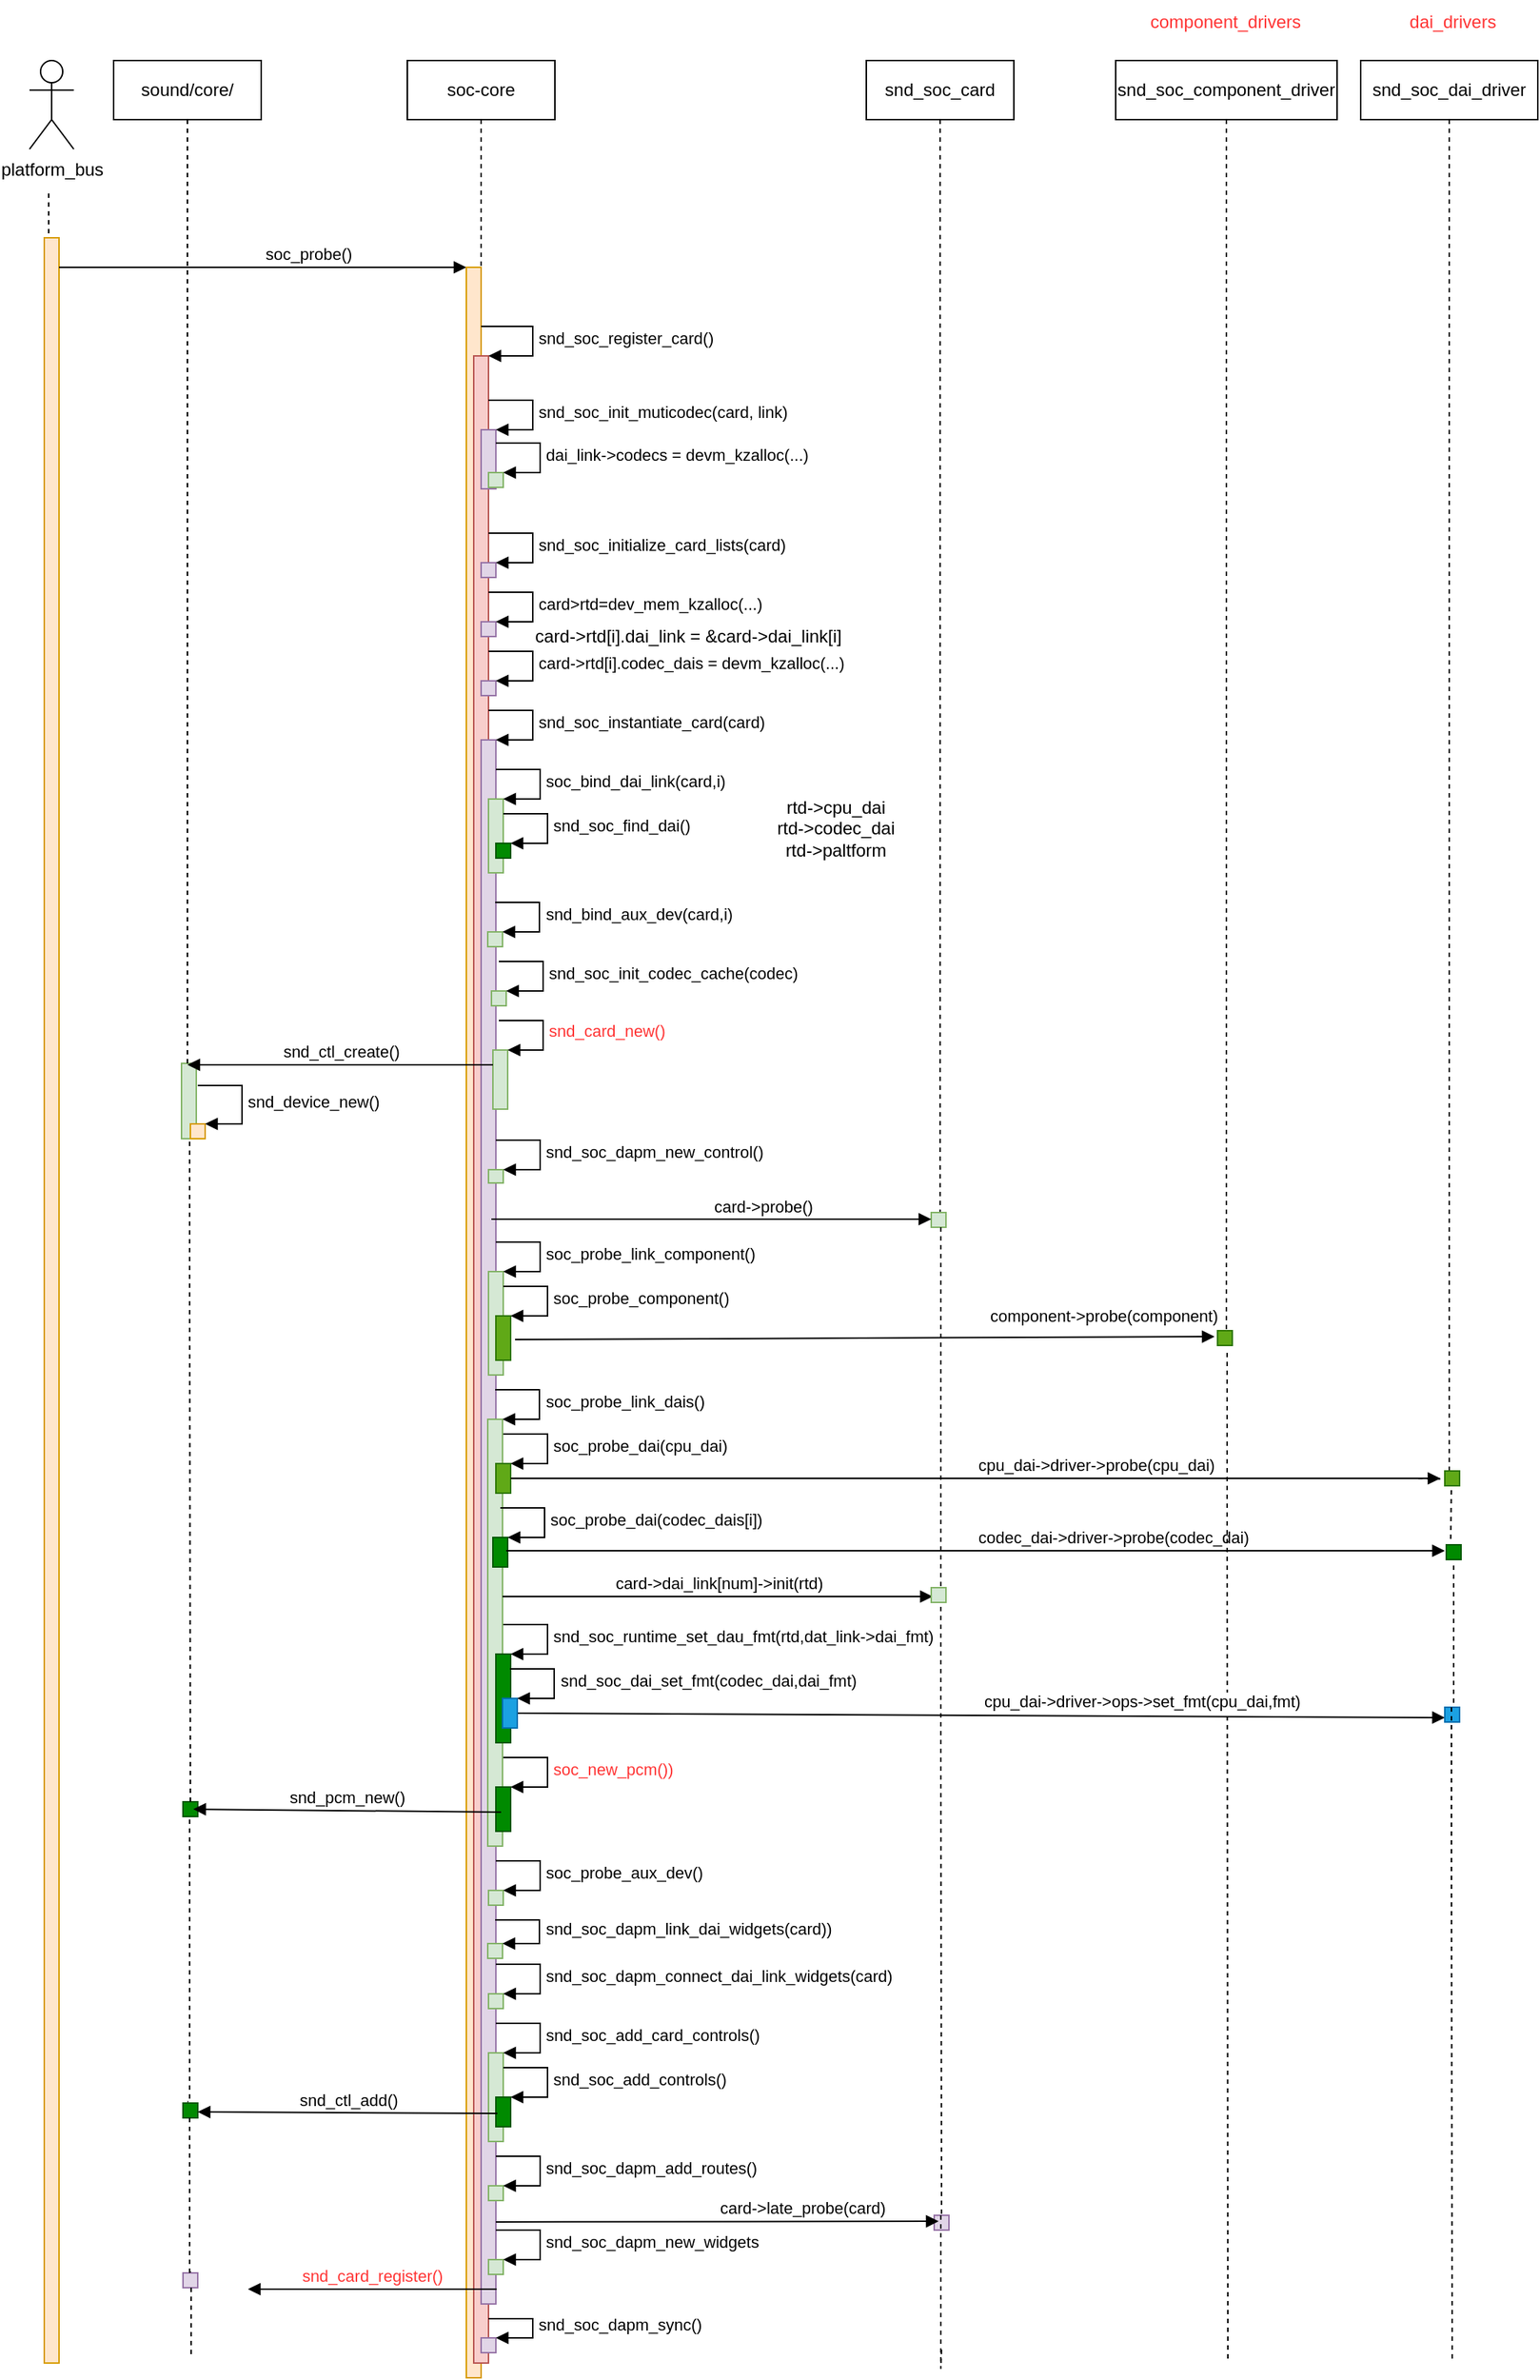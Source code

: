 <mxfile version="20.5.1" type="github">
  <diagram id="NXhFafC3pkW00RlGWNQT" name="第 1 页">
    <mxGraphModel dx="1422" dy="800" grid="1" gridSize="10" guides="1" tooltips="1" connect="1" arrows="1" fold="1" page="1" pageScale="1" pageWidth="1169" pageHeight="827" math="0" shadow="0">
      <root>
        <mxCell id="0" />
        <mxCell id="1" parent="0" />
        <mxCell id="oarNNeKdy15qIypyYPPy-64" value="" style="html=1;points=[];perimeter=orthogonalPerimeter;fillColor=#d5e8d4;strokeColor=#82b366;" parent="1" vertex="1">
          <mxGeometry x="247" y="760" width="10" height="51" as="geometry" />
        </mxCell>
        <mxCell id="oarNNeKdy15qIypyYPPy-2" value="" style="html=1;points=[];perimeter=orthogonalPerimeter;fillColor=#ffe6cc;strokeColor=#d79b00;" parent="1" vertex="1">
          <mxGeometry x="154" y="201" width="10" height="1439" as="geometry" />
        </mxCell>
        <mxCell id="oarNNeKdy15qIypyYPPy-18" value="sound/core/" style="shape=umlLifeline;perimeter=lifelinePerimeter;whiteSpace=wrap;html=1;container=1;collapsible=0;recursiveResize=0;outlineConnect=0;" parent="1" vertex="1">
          <mxGeometry x="201" y="81" width="100" height="680" as="geometry" />
        </mxCell>
        <mxCell id="oarNNeKdy15qIypyYPPy-23" value="platform_bus" style="shape=umlActor;verticalLabelPosition=bottom;verticalAlign=top;html=1;" parent="1" vertex="1">
          <mxGeometry x="144" y="81" width="30" height="60" as="geometry" />
        </mxCell>
        <mxCell id="oarNNeKdy15qIypyYPPy-24" value="" style="line;strokeWidth=1;fillColor=none;align=left;verticalAlign=middle;spacingTop=-1;spacingLeft=3;spacingRight=3;rotatable=0;labelPosition=right;points=[];portConstraint=eastwest;strokeColor=inherit;dashed=1;direction=south;" parent="1" vertex="1">
          <mxGeometry x="153" y="171" width="8" height="30" as="geometry" />
        </mxCell>
        <mxCell id="oarNNeKdy15qIypyYPPy-26" value="soc_probe()" style="html=1;verticalAlign=bottom;endArrow=block;rounded=0;align=left;" parent="1" edge="1">
          <mxGeometry width="80" relative="1" as="geometry">
            <mxPoint x="164" y="221" as="sourcePoint" />
            <mxPoint x="440" y="221" as="targetPoint" />
          </mxGeometry>
        </mxCell>
        <mxCell id="oarNNeKdy15qIypyYPPy-27" value="" style="html=1;points=[];perimeter=orthogonalPerimeter;fillColor=#ffe6cc;strokeColor=#d79b00;" parent="1" vertex="1">
          <mxGeometry x="440" y="221" width="10" height="1429" as="geometry" />
        </mxCell>
        <mxCell id="oarNNeKdy15qIypyYPPy-28" value="soc-core" style="shape=umlLifeline;perimeter=lifelinePerimeter;whiteSpace=wrap;html=1;container=1;collapsible=0;recursiveResize=0;outlineConnect=0;" parent="1" vertex="1">
          <mxGeometry x="400" y="81" width="100" height="140" as="geometry" />
        </mxCell>
        <mxCell id="oarNNeKdy15qIypyYPPy-29" value="" style="html=1;points=[];perimeter=orthogonalPerimeter;fillColor=#f8cecc;strokeColor=#b85450;" parent="1" vertex="1">
          <mxGeometry x="445" y="281" width="10" height="1359" as="geometry" />
        </mxCell>
        <mxCell id="oarNNeKdy15qIypyYPPy-30" value="snd_soc_register_card()" style="edgeStyle=orthogonalEdgeStyle;html=1;align=left;spacingLeft=2;endArrow=block;rounded=0;entryX=1;entryY=0;" parent="1" target="oarNNeKdy15qIypyYPPy-29" edge="1">
          <mxGeometry relative="1" as="geometry">
            <mxPoint x="450" y="261" as="sourcePoint" />
            <Array as="points">
              <mxPoint x="485" y="261" />
              <mxPoint x="485" y="281" />
            </Array>
          </mxGeometry>
        </mxCell>
        <mxCell id="oarNNeKdy15qIypyYPPy-31" value="" style="html=1;points=[];perimeter=orthogonalPerimeter;fillColor=#e1d5e7;strokeColor=#9673a6;" parent="1" vertex="1">
          <mxGeometry x="450" y="331" width="10" height="40" as="geometry" />
        </mxCell>
        <mxCell id="oarNNeKdy15qIypyYPPy-32" value="snd_soc_init_muticodec(card, link)" style="edgeStyle=orthogonalEdgeStyle;html=1;align=left;spacingLeft=2;endArrow=block;rounded=0;entryX=1;entryY=0;" parent="1" target="oarNNeKdy15qIypyYPPy-31" edge="1">
          <mxGeometry relative="1" as="geometry">
            <mxPoint x="455" y="311" as="sourcePoint" />
            <Array as="points">
              <mxPoint x="485" y="311" />
            </Array>
          </mxGeometry>
        </mxCell>
        <mxCell id="oarNNeKdy15qIypyYPPy-34" value="" style="html=1;points=[];perimeter=orthogonalPerimeter;fillColor=#d5e8d4;strokeColor=#82b366;" parent="1" vertex="1">
          <mxGeometry x="455" y="360" width="10" height="10" as="geometry" />
        </mxCell>
        <mxCell id="oarNNeKdy15qIypyYPPy-35" value="dai_link-&amp;gt;codecs = devm_kzalloc(...)" style="edgeStyle=orthogonalEdgeStyle;html=1;align=left;spacingLeft=2;endArrow=block;rounded=0;entryX=1;entryY=0;" parent="1" target="oarNNeKdy15qIypyYPPy-34" edge="1">
          <mxGeometry relative="1" as="geometry">
            <mxPoint x="460" y="340" as="sourcePoint" />
            <Array as="points">
              <mxPoint x="490" y="340" />
            </Array>
          </mxGeometry>
        </mxCell>
        <mxCell id="oarNNeKdy15qIypyYPPy-40" value="" style="html=1;points=[];perimeter=orthogonalPerimeter;fillColor=#e1d5e7;strokeColor=#9673a6;" parent="1" vertex="1">
          <mxGeometry x="450" y="421" width="10" height="10" as="geometry" />
        </mxCell>
        <mxCell id="oarNNeKdy15qIypyYPPy-41" value="snd_soc_initialize_card_lists(card)" style="edgeStyle=orthogonalEdgeStyle;html=1;align=left;spacingLeft=2;endArrow=block;rounded=0;entryX=1;entryY=0;" parent="1" target="oarNNeKdy15qIypyYPPy-40" edge="1">
          <mxGeometry relative="1" as="geometry">
            <mxPoint x="455" y="401" as="sourcePoint" />
            <Array as="points">
              <mxPoint x="485" y="401" />
            </Array>
          </mxGeometry>
        </mxCell>
        <mxCell id="oarNNeKdy15qIypyYPPy-42" value="" style="html=1;points=[];perimeter=orthogonalPerimeter;fillColor=#e1d5e7;strokeColor=#9673a6;" parent="1" vertex="1">
          <mxGeometry x="450" y="461" width="10" height="10" as="geometry" />
        </mxCell>
        <mxCell id="oarNNeKdy15qIypyYPPy-43" value="card&amp;gt;rtd=dev_mem_kzalloc(...)" style="edgeStyle=orthogonalEdgeStyle;html=1;align=left;spacingLeft=2;endArrow=block;rounded=0;entryX=1;entryY=0;" parent="1" target="oarNNeKdy15qIypyYPPy-42" edge="1">
          <mxGeometry relative="1" as="geometry">
            <mxPoint x="455" y="441" as="sourcePoint" />
            <Array as="points">
              <mxPoint x="485" y="441" />
            </Array>
          </mxGeometry>
        </mxCell>
        <mxCell id="oarNNeKdy15qIypyYPPy-44" value="" style="html=1;points=[];perimeter=orthogonalPerimeter;fillColor=#e1d5e7;strokeColor=#9673a6;" parent="1" vertex="1">
          <mxGeometry x="450" y="501" width="10" height="10" as="geometry" />
        </mxCell>
        <mxCell id="oarNNeKdy15qIypyYPPy-45" value="card-&amp;gt;rtd[i].codec_dais = devm_kzalloc(...)" style="edgeStyle=orthogonalEdgeStyle;html=1;align=left;spacingLeft=2;endArrow=block;rounded=0;entryX=1;entryY=0;" parent="1" target="oarNNeKdy15qIypyYPPy-44" edge="1">
          <mxGeometry relative="1" as="geometry">
            <mxPoint x="455" y="481" as="sourcePoint" />
            <Array as="points">
              <mxPoint x="485" y="481" />
            </Array>
          </mxGeometry>
        </mxCell>
        <mxCell id="oarNNeKdy15qIypyYPPy-46" value="" style="html=1;points=[];perimeter=orthogonalPerimeter;fillColor=#e1d5e7;strokeColor=#9673a6;" parent="1" vertex="1">
          <mxGeometry x="450" y="541" width="10" height="1059" as="geometry" />
        </mxCell>
        <mxCell id="oarNNeKdy15qIypyYPPy-47" value="snd_soc_instantiate_card(card)" style="edgeStyle=orthogonalEdgeStyle;html=1;align=left;spacingLeft=2;endArrow=block;rounded=0;entryX=1;entryY=0;" parent="1" target="oarNNeKdy15qIypyYPPy-46" edge="1">
          <mxGeometry relative="1" as="geometry">
            <mxPoint x="455" y="521" as="sourcePoint" />
            <Array as="points">
              <mxPoint x="485" y="521" />
            </Array>
          </mxGeometry>
        </mxCell>
        <mxCell id="oarNNeKdy15qIypyYPPy-48" value="" style="html=1;points=[];perimeter=orthogonalPerimeter;fillColor=#d5e8d4;strokeColor=#82b366;" parent="1" vertex="1">
          <mxGeometry x="455" y="581" width="10" height="50" as="geometry" />
        </mxCell>
        <mxCell id="oarNNeKdy15qIypyYPPy-49" value="soc_bind_dai_link(card,i)" style="edgeStyle=orthogonalEdgeStyle;html=1;align=left;spacingLeft=2;endArrow=block;rounded=0;entryX=1;entryY=0;" parent="1" target="oarNNeKdy15qIypyYPPy-48" edge="1">
          <mxGeometry relative="1" as="geometry">
            <mxPoint x="460" y="561" as="sourcePoint" />
            <Array as="points">
              <mxPoint x="490" y="561" />
            </Array>
          </mxGeometry>
        </mxCell>
        <mxCell id="oarNNeKdy15qIypyYPPy-50" value="" style="html=1;points=[];perimeter=orthogonalPerimeter;fillColor=#008a00;strokeColor=#005700;fontColor=#ffffff;" parent="1" vertex="1">
          <mxGeometry x="460" y="611" width="10" height="10" as="geometry" />
        </mxCell>
        <mxCell id="oarNNeKdy15qIypyYPPy-51" value="snd_soc_find_dai()" style="edgeStyle=orthogonalEdgeStyle;html=1;align=left;spacingLeft=2;endArrow=block;rounded=0;entryX=1;entryY=0;" parent="1" target="oarNNeKdy15qIypyYPPy-50" edge="1">
          <mxGeometry relative="1" as="geometry">
            <mxPoint x="465" y="591" as="sourcePoint" />
            <Array as="points">
              <mxPoint x="495" y="591" />
            </Array>
          </mxGeometry>
        </mxCell>
        <mxCell id="oarNNeKdy15qIypyYPPy-56" value="" style="html=1;points=[];perimeter=orthogonalPerimeter;fillColor=#d5e8d4;strokeColor=#82b366;" parent="1" vertex="1">
          <mxGeometry x="454.5" y="671" width="10" height="10" as="geometry" />
        </mxCell>
        <mxCell id="oarNNeKdy15qIypyYPPy-57" value="snd_bind_aux_dev(card,i)" style="edgeStyle=orthogonalEdgeStyle;html=1;align=left;spacingLeft=2;endArrow=block;rounded=0;entryX=1;entryY=0;" parent="1" target="oarNNeKdy15qIypyYPPy-56" edge="1">
          <mxGeometry relative="1" as="geometry">
            <mxPoint x="459.5" y="651" as="sourcePoint" />
            <Array as="points">
              <mxPoint x="489.5" y="651" />
            </Array>
          </mxGeometry>
        </mxCell>
        <mxCell id="oarNNeKdy15qIypyYPPy-58" value="" style="html=1;points=[];perimeter=orthogonalPerimeter;fillColor=#d5e8d4;strokeColor=#82b366;" parent="1" vertex="1">
          <mxGeometry x="457" y="711" width="10" height="10" as="geometry" />
        </mxCell>
        <mxCell id="oarNNeKdy15qIypyYPPy-59" value="snd_soc_init_codec_cache(codec)" style="edgeStyle=orthogonalEdgeStyle;html=1;align=left;spacingLeft=2;endArrow=block;rounded=0;entryX=1;entryY=0;" parent="1" target="oarNNeKdy15qIypyYPPy-58" edge="1">
          <mxGeometry relative="1" as="geometry">
            <mxPoint x="462" y="691" as="sourcePoint" />
            <Array as="points">
              <mxPoint x="492" y="691" />
            </Array>
          </mxGeometry>
        </mxCell>
        <mxCell id="oarNNeKdy15qIypyYPPy-60" value="" style="html=1;points=[];perimeter=orthogonalPerimeter;fillColor=#d5e8d4;strokeColor=#82b366;" parent="1" vertex="1">
          <mxGeometry x="458" y="751" width="10" height="40" as="geometry" />
        </mxCell>
        <mxCell id="oarNNeKdy15qIypyYPPy-61" value="&lt;font color=&quot;#ff3333&quot;&gt;snd_card_new()&lt;/font&gt;" style="edgeStyle=orthogonalEdgeStyle;html=1;align=left;spacingLeft=2;endArrow=block;rounded=0;entryX=1;entryY=0;" parent="1" target="oarNNeKdy15qIypyYPPy-60" edge="1">
          <mxGeometry relative="1" as="geometry">
            <mxPoint x="462" y="731" as="sourcePoint" />
            <Array as="points">
              <mxPoint x="492" y="731" />
            </Array>
          </mxGeometry>
        </mxCell>
        <mxCell id="oarNNeKdy15qIypyYPPy-72" value="" style="html=1;points=[];perimeter=orthogonalPerimeter;fillColor=#ffe6cc;strokeColor=#d79b00;" parent="1" vertex="1">
          <mxGeometry x="253" y="801" width="10" height="10" as="geometry" />
        </mxCell>
        <mxCell id="oarNNeKdy15qIypyYPPy-73" value="snd_device_new()" style="edgeStyle=orthogonalEdgeStyle;html=1;align=left;spacingLeft=2;endArrow=block;rounded=0;entryX=1;entryY=0;" parent="1" target="oarNNeKdy15qIypyYPPy-72" edge="1">
          <mxGeometry relative="1" as="geometry">
            <mxPoint x="258" y="775" as="sourcePoint" />
            <Array as="points">
              <mxPoint x="288" y="775" />
            </Array>
          </mxGeometry>
        </mxCell>
        <mxCell id="oarNNeKdy15qIypyYPPy-74" value="snd_ctl_create()" style="html=1;verticalAlign=bottom;endArrow=block;rounded=0;" parent="1" source="oarNNeKdy15qIypyYPPy-60" target="oarNNeKdy15qIypyYPPy-18" edge="1">
          <mxGeometry width="80" relative="1" as="geometry">
            <mxPoint x="410" y="761" as="sourcePoint" />
            <mxPoint x="330" y="761" as="targetPoint" />
          </mxGeometry>
        </mxCell>
        <mxCell id="oarNNeKdy15qIypyYPPy-75" value="snd_soc_card" style="shape=umlLifeline;perimeter=lifelinePerimeter;whiteSpace=wrap;html=1;container=1;collapsible=0;recursiveResize=0;outlineConnect=0;" parent="1" vertex="1">
          <mxGeometry x="711" y="81" width="100" height="780" as="geometry" />
        </mxCell>
        <mxCell id="oarNNeKdy15qIypyYPPy-76" value="" style="html=1;points=[];perimeter=orthogonalPerimeter;fillColor=#d5e8d4;strokeColor=#82b366;" parent="1" vertex="1">
          <mxGeometry x="455" y="832" width="10" height="9" as="geometry" />
        </mxCell>
        <mxCell id="oarNNeKdy15qIypyYPPy-77" value="snd_soc_dapm_new_control()" style="edgeStyle=orthogonalEdgeStyle;html=1;align=left;spacingLeft=2;endArrow=block;rounded=0;entryX=1;entryY=0;" parent="1" target="oarNNeKdy15qIypyYPPy-76" edge="1">
          <mxGeometry relative="1" as="geometry">
            <mxPoint x="460" y="812" as="sourcePoint" />
            <Array as="points">
              <mxPoint x="490" y="812" />
            </Array>
          </mxGeometry>
        </mxCell>
        <mxCell id="oarNNeKdy15qIypyYPPy-80" value="" style="html=1;points=[];perimeter=orthogonalPerimeter;fillColor=#d5e8d4;strokeColor=#82b366;" parent="1" vertex="1">
          <mxGeometry x="755" y="861" width="10" height="10" as="geometry" />
        </mxCell>
        <mxCell id="oarNNeKdy15qIypyYPPy-81" value="card-&amp;gt;probe()" style="html=1;verticalAlign=bottom;endArrow=block;rounded=0;align=left;" parent="1" target="oarNNeKdy15qIypyYPPy-80" edge="1">
          <mxGeometry width="80" relative="1" as="geometry">
            <mxPoint x="457" y="865.5" as="sourcePoint" />
            <mxPoint x="537" y="865.5" as="targetPoint" />
          </mxGeometry>
        </mxCell>
        <mxCell id="oarNNeKdy15qIypyYPPy-82" value="" style="html=1;points=[];perimeter=orthogonalPerimeter;fillColor=#d5e8d4;strokeColor=#82b366;" parent="1" vertex="1">
          <mxGeometry x="455" y="901" width="10" height="70" as="geometry" />
        </mxCell>
        <mxCell id="oarNNeKdy15qIypyYPPy-83" value="soc_probe_link_component()" style="edgeStyle=orthogonalEdgeStyle;html=1;align=left;spacingLeft=2;endArrow=block;rounded=0;entryX=1;entryY=0;" parent="1" target="oarNNeKdy15qIypyYPPy-82" edge="1">
          <mxGeometry relative="1" as="geometry">
            <mxPoint x="460" y="881" as="sourcePoint" />
            <Array as="points">
              <mxPoint x="490" y="881" />
            </Array>
          </mxGeometry>
        </mxCell>
        <mxCell id="oarNNeKdy15qIypyYPPy-84" value="" style="html=1;points=[];perimeter=orthogonalPerimeter;fillColor=#60a917;strokeColor=#2D7600;fontColor=#ffffff;" parent="1" vertex="1">
          <mxGeometry x="460" y="931" width="10" height="30" as="geometry" />
        </mxCell>
        <mxCell id="oarNNeKdy15qIypyYPPy-85" value="soc_probe_component()" style="edgeStyle=orthogonalEdgeStyle;html=1;align=left;spacingLeft=2;endArrow=block;rounded=0;entryX=1;entryY=0;" parent="1" target="oarNNeKdy15qIypyYPPy-84" edge="1">
          <mxGeometry relative="1" as="geometry">
            <mxPoint x="465" y="911" as="sourcePoint" />
            <Array as="points">
              <mxPoint x="495" y="911" />
            </Array>
          </mxGeometry>
        </mxCell>
        <mxCell id="oarNNeKdy15qIypyYPPy-88" value="snd_soc_component_driver" style="shape=umlLifeline;perimeter=lifelinePerimeter;whiteSpace=wrap;html=1;container=1;collapsible=0;recursiveResize=0;outlineConnect=0;" parent="1" vertex="1">
          <mxGeometry x="880" y="81" width="150" height="860" as="geometry" />
        </mxCell>
        <mxCell id="oarNNeKdy15qIypyYPPy-89" value="" style="html=1;points=[];perimeter=orthogonalPerimeter;fillColor=#60a917;fontColor=#ffffff;strokeColor=#2D7600;" parent="1" vertex="1">
          <mxGeometry x="949" y="941" width="10" height="10" as="geometry" />
        </mxCell>
        <mxCell id="oarNNeKdy15qIypyYPPy-90" value="component-&amp;gt;probe(component)" style="html=1;verticalAlign=bottom;endArrow=block;rounded=0;exitX=1.3;exitY=0.533;exitDx=0;exitDy=0;exitPerimeter=0;entryX=-0.2;entryY=0.4;entryDx=0;entryDy=0;entryPerimeter=0;labelPosition=right;verticalLabelPosition=top;align=left;" parent="1" source="oarNNeKdy15qIypyYPPy-84" edge="1" target="oarNNeKdy15qIypyYPPy-89">
          <mxGeometry x="0.353" y="6" width="80" relative="1" as="geometry">
            <mxPoint x="935" y="945.5" as="sourcePoint" />
            <mxPoint x="1015" y="945.5" as="targetPoint" />
            <mxPoint as="offset" />
          </mxGeometry>
        </mxCell>
        <mxCell id="oarNNeKdy15qIypyYPPy-93" value="" style="html=1;points=[];perimeter=orthogonalPerimeter;fillColor=#d5e8d4;strokeColor=#82b366;" parent="1" vertex="1">
          <mxGeometry x="454.5" y="1001" width="10" height="289" as="geometry" />
        </mxCell>
        <mxCell id="oarNNeKdy15qIypyYPPy-94" value="soc_probe_link_dais()" style="edgeStyle=orthogonalEdgeStyle;html=1;align=left;spacingLeft=2;endArrow=block;rounded=0;entryX=1;entryY=0;" parent="1" target="oarNNeKdy15qIypyYPPy-93" edge="1">
          <mxGeometry relative="1" as="geometry">
            <mxPoint x="459.5" y="981" as="sourcePoint" />
            <Array as="points">
              <mxPoint x="489.5" y="981" />
            </Array>
          </mxGeometry>
        </mxCell>
        <mxCell id="oarNNeKdy15qIypyYPPy-95" value="snd_soc_dai_driver" style="shape=umlLifeline;perimeter=lifelinePerimeter;whiteSpace=wrap;html=1;container=1;collapsible=0;recursiveResize=0;outlineConnect=0;" parent="1" vertex="1">
          <mxGeometry x="1046" y="81" width="120" height="960" as="geometry" />
        </mxCell>
        <mxCell id="oarNNeKdy15qIypyYPPy-96" value="" style="html=1;points=[];perimeter=orthogonalPerimeter;fillColor=#60a917;fontColor=#ffffff;strokeColor=#2D7600;" parent="1" vertex="1">
          <mxGeometry x="460" y="1031" width="10" height="20" as="geometry" />
        </mxCell>
        <mxCell id="oarNNeKdy15qIypyYPPy-97" value="soc_probe_dai(cpu_dai)" style="edgeStyle=orthogonalEdgeStyle;html=1;align=left;spacingLeft=2;endArrow=block;rounded=0;entryX=1;entryY=0;" parent="1" target="oarNNeKdy15qIypyYPPy-96" edge="1">
          <mxGeometry relative="1" as="geometry">
            <mxPoint x="465" y="1011" as="sourcePoint" />
            <Array as="points">
              <mxPoint x="495" y="1011" />
            </Array>
          </mxGeometry>
        </mxCell>
        <mxCell id="oarNNeKdy15qIypyYPPy-104" style="edgeStyle=orthogonalEdgeStyle;rounded=0;orthogonalLoop=1;jettySize=auto;html=1;endArrow=none;endFill=0;dashed=1;" parent="1" edge="1">
          <mxGeometry relative="1" as="geometry">
            <mxPoint x="1079" y="1041" as="sourcePoint" />
            <mxPoint x="1107" y="1084" as="targetPoint" />
          </mxGeometry>
        </mxCell>
        <mxCell id="oarNNeKdy15qIypyYPPy-98" value="" style="html=1;points=[];perimeter=orthogonalPerimeter;fillColor=#60a917;fontColor=#ffffff;strokeColor=#2D7600;" parent="1" vertex="1">
          <mxGeometry x="1103" y="1036" width="10" height="10" as="geometry" />
        </mxCell>
        <mxCell id="oarNNeKdy15qIypyYPPy-99" value="cpu_dai-&amp;gt;driver-&amp;gt;probe(cpu_dai)" style="html=1;verticalAlign=bottom;endArrow=block;rounded=0;align=left;labelPosition=right;verticalLabelPosition=top;" parent="1" source="oarNNeKdy15qIypyYPPy-96" edge="1">
          <mxGeometry width="80" relative="1" as="geometry">
            <mxPoint x="470" y="1041" as="sourcePoint" />
            <mxPoint x="1100" y="1041" as="targetPoint" />
          </mxGeometry>
        </mxCell>
        <mxCell id="oarNNeKdy15qIypyYPPy-100" value="" style="html=1;points=[];perimeter=orthogonalPerimeter;fillColor=#008a00;fontColor=#ffffff;strokeColor=#005700;" parent="1" vertex="1">
          <mxGeometry x="458" y="1081" width="10" height="20" as="geometry" />
        </mxCell>
        <mxCell id="oarNNeKdy15qIypyYPPy-101" value="soc_probe_dai(codec_dais[i])" style="edgeStyle=orthogonalEdgeStyle;html=1;align=left;spacingLeft=2;endArrow=block;rounded=0;entryX=1;entryY=0;" parent="1" target="oarNNeKdy15qIypyYPPy-100" edge="1">
          <mxGeometry relative="1" as="geometry">
            <mxPoint x="463" y="1061" as="sourcePoint" />
            <Array as="points">
              <mxPoint x="493" y="1061" />
            </Array>
          </mxGeometry>
        </mxCell>
        <mxCell id="oarNNeKdy15qIypyYPPy-103" value="codec_dai-&amp;gt;driver-&amp;gt;probe(codec_dai)" style="html=1;verticalAlign=bottom;endArrow=block;rounded=0;align=left;entryX=-0.1;entryY=0.4;entryDx=0;entryDy=0;entryPerimeter=0;" parent="1" edge="1" target="oarNNeKdy15qIypyYPPy-102">
          <mxGeometry width="80" relative="1" as="geometry">
            <mxPoint x="467" y="1090" as="sourcePoint" />
            <mxPoint x="1080" y="1090" as="targetPoint" />
          </mxGeometry>
        </mxCell>
        <mxCell id="Las0jzsuFajrI9BWyM8r-2" value="card-&amp;gt;dai_link[num]-&amp;gt;init(rtd)" style="html=1;verticalAlign=bottom;endArrow=block;rounded=0;align=center;entryX=0.1;entryY=0.6;entryDx=0;entryDy=0;entryPerimeter=0;labelPosition=center;verticalLabelPosition=top;" edge="1" parent="1" target="Las0jzsuFajrI9BWyM8r-3">
          <mxGeometry width="80" relative="1" as="geometry">
            <mxPoint x="464.5" y="1121" as="sourcePoint" />
            <mxPoint x="810" y="1121" as="targetPoint" />
          </mxGeometry>
        </mxCell>
        <mxCell id="Las0jzsuFajrI9BWyM8r-4" style="edgeStyle=orthogonalEdgeStyle;rounded=0;orthogonalLoop=1;jettySize=auto;html=1;endArrow=none;endFill=0;dashed=1;" edge="1" parent="1">
          <mxGeometry relative="1" as="geometry">
            <mxPoint x="955.5" y="956" as="sourcePoint" />
            <mxPoint x="956" y="1640" as="targetPoint" />
            <Array as="points">
              <mxPoint x="956" y="1060" />
              <mxPoint x="956" y="1060" />
            </Array>
          </mxGeometry>
        </mxCell>
        <mxCell id="Las0jzsuFajrI9BWyM8r-8" style="edgeStyle=orthogonalEdgeStyle;rounded=0;orthogonalLoop=1;jettySize=auto;html=1;endArrow=none;endFill=0;dashed=1;" edge="1" parent="1">
          <mxGeometry relative="1" as="geometry">
            <mxPoint x="761.5" y="871" as="sourcePoint" />
            <mxPoint x="761.5" y="1120" as="targetPoint" />
          </mxGeometry>
        </mxCell>
        <mxCell id="Las0jzsuFajrI9BWyM8r-3" value="" style="html=1;points=[];perimeter=orthogonalPerimeter;fillColor=#d5e8d4;strokeColor=#82b366;" vertex="1" parent="1">
          <mxGeometry x="755" y="1115" width="10" height="10" as="geometry" />
        </mxCell>
        <mxCell id="Las0jzsuFajrI9BWyM8r-9" value="" style="html=1;points=[];perimeter=orthogonalPerimeter;fillColor=#008a00;fontColor=#ffffff;strokeColor=#005700;" vertex="1" parent="1">
          <mxGeometry x="460" y="1160" width="10" height="60" as="geometry" />
        </mxCell>
        <mxCell id="Las0jzsuFajrI9BWyM8r-10" value="snd_soc_runtime_set_dau_fmt(rtd,dat_link-&amp;gt;dai_fmt)" style="edgeStyle=orthogonalEdgeStyle;html=1;align=left;spacingLeft=2;endArrow=block;rounded=0;entryX=1;entryY=0;" edge="1" target="Las0jzsuFajrI9BWyM8r-9" parent="1">
          <mxGeometry relative="1" as="geometry">
            <mxPoint x="465" y="1140" as="sourcePoint" />
            <Array as="points">
              <mxPoint x="495" y="1140" />
            </Array>
          </mxGeometry>
        </mxCell>
        <mxCell id="Las0jzsuFajrI9BWyM8r-11" value="" style="html=1;points=[];perimeter=orthogonalPerimeter;fillColor=#1ba1e2;fontColor=#ffffff;strokeColor=#006EAF;" vertex="1" parent="1">
          <mxGeometry x="464.5" y="1190" width="10" height="20" as="geometry" />
        </mxCell>
        <mxCell id="Las0jzsuFajrI9BWyM8r-12" value="snd_soc_dai_set_fmt(codec_dai,dai_fmt)" style="edgeStyle=orthogonalEdgeStyle;html=1;align=left;spacingLeft=2;endArrow=block;rounded=0;entryX=1;entryY=0;" edge="1" target="Las0jzsuFajrI9BWyM8r-11" parent="1">
          <mxGeometry relative="1" as="geometry">
            <mxPoint x="469.5" y="1170" as="sourcePoint" />
            <Array as="points">
              <mxPoint x="499.5" y="1170" />
            </Array>
          </mxGeometry>
        </mxCell>
        <mxCell id="Las0jzsuFajrI9BWyM8r-13" value="cpu_dai-&amp;gt;driver-&amp;gt;ops-&amp;gt;set_fmt(cpu_dai,fmt)" style="html=1;verticalAlign=bottom;endArrow=block;rounded=0;align=left;entryX=0;entryY=0.7;entryDx=0;entryDy=0;entryPerimeter=0;" edge="1" parent="1" target="Las0jzsuFajrI9BWyM8r-19">
          <mxGeometry width="80" relative="1" as="geometry">
            <mxPoint x="475" y="1200" as="sourcePoint" />
            <mxPoint x="1220" y="1200" as="targetPoint" />
          </mxGeometry>
        </mxCell>
        <mxCell id="Las0jzsuFajrI9BWyM8r-15" value="card-&amp;gt;rtd[i].dai_link = &amp;amp;card-&amp;gt;dai_link[i]" style="text;html=1;align=center;verticalAlign=middle;resizable=0;points=[];autosize=1;strokeColor=none;fillColor=none;" vertex="1" parent="1">
          <mxGeometry x="474.5" y="456" width="230" height="30" as="geometry" />
        </mxCell>
        <mxCell id="Las0jzsuFajrI9BWyM8r-16" value="rtd-&amp;gt;cpu_dai&lt;br&gt;rtd-&amp;gt;codec_dai&lt;br&gt;rtd-&amp;gt;paltform" style="text;html=1;align=center;verticalAlign=middle;resizable=0;points=[];autosize=1;strokeColor=none;fillColor=none;" vertex="1" parent="1">
          <mxGeometry x="640" y="571" width="100" height="60" as="geometry" />
        </mxCell>
        <mxCell id="Las0jzsuFajrI9BWyM8r-19" value="" style="html=1;points=[];perimeter=orthogonalPerimeter;fillColor=#1ba1e2;fontColor=#ffffff;strokeColor=#006EAF;" vertex="1" parent="1">
          <mxGeometry x="1103" y="1196" width="10" height="10" as="geometry" />
        </mxCell>
        <mxCell id="Las0jzsuFajrI9BWyM8r-22" value="" style="html=1;points=[];perimeter=orthogonalPerimeter;fillColor=#008a00;strokeColor=#005700;fontColor=#ffffff;" vertex="1" parent="1">
          <mxGeometry x="248" y="1260" width="10" height="10" as="geometry" />
        </mxCell>
        <mxCell id="Las0jzsuFajrI9BWyM8r-23" style="edgeStyle=orthogonalEdgeStyle;rounded=0;orthogonalLoop=1;jettySize=auto;html=1;endArrow=none;endFill=0;dashed=1;" edge="1" parent="1">
          <mxGeometry relative="1" as="geometry">
            <mxPoint x="252.5" y="813" as="sourcePoint" />
            <mxPoint x="253" y="1261" as="targetPoint" />
            <Array as="points">
              <mxPoint x="253" y="917" />
              <mxPoint x="253" y="917" />
            </Array>
          </mxGeometry>
        </mxCell>
        <mxCell id="Las0jzsuFajrI9BWyM8r-25" value="" style="html=1;points=[];perimeter=orthogonalPerimeter;fillColor=#008a00;fontColor=#ffffff;strokeColor=#005700;" vertex="1" parent="1">
          <mxGeometry x="460" y="1250" width="10" height="30" as="geometry" />
        </mxCell>
        <mxCell id="Las0jzsuFajrI9BWyM8r-26" value="&lt;font color=&quot;#ff3333&quot;&gt;soc_new_pcm())&lt;/font&gt;" style="edgeStyle=orthogonalEdgeStyle;html=1;align=left;spacingLeft=2;endArrow=block;rounded=0;entryX=1;entryY=0;" edge="1" target="Las0jzsuFajrI9BWyM8r-25" parent="1">
          <mxGeometry relative="1" as="geometry">
            <mxPoint x="465" y="1230" as="sourcePoint" />
            <Array as="points">
              <mxPoint x="495" y="1230" />
            </Array>
          </mxGeometry>
        </mxCell>
        <mxCell id="Las0jzsuFajrI9BWyM8r-27" value="snd_pcm_new()" style="html=1;verticalAlign=bottom;endArrow=block;rounded=0;entryX=0.7;entryY=0.2;entryDx=0;entryDy=0;entryPerimeter=0;" edge="1" parent="1">
          <mxGeometry width="80" relative="1" as="geometry">
            <mxPoint x="463.5" y="1267" as="sourcePoint" />
            <mxPoint x="255" y="1265" as="targetPoint" />
          </mxGeometry>
        </mxCell>
        <mxCell id="Las0jzsuFajrI9BWyM8r-28" value="" style="html=1;points=[];perimeter=orthogonalPerimeter;fillColor=#d5e8d4;strokeColor=#82b366;" vertex="1" parent="1">
          <mxGeometry x="455" y="1320" width="10" height="10" as="geometry" />
        </mxCell>
        <mxCell id="Las0jzsuFajrI9BWyM8r-29" value="soc_probe_aux_dev()" style="edgeStyle=orthogonalEdgeStyle;html=1;align=left;spacingLeft=2;endArrow=block;rounded=0;entryX=1;entryY=0;" edge="1" target="Las0jzsuFajrI9BWyM8r-28" parent="1">
          <mxGeometry relative="1" as="geometry">
            <mxPoint x="460" y="1300" as="sourcePoint" />
            <Array as="points">
              <mxPoint x="490" y="1300" />
            </Array>
          </mxGeometry>
        </mxCell>
        <mxCell id="Las0jzsuFajrI9BWyM8r-30" value="" style="html=1;points=[];perimeter=orthogonalPerimeter;fillColor=#d5e8d4;strokeColor=#82b366;" vertex="1" parent="1">
          <mxGeometry x="454.5" y="1356" width="10" height="10" as="geometry" />
        </mxCell>
        <mxCell id="Las0jzsuFajrI9BWyM8r-31" value="snd_soc_dapm_link_dai_widgets(card))" style="edgeStyle=orthogonalEdgeStyle;html=1;align=left;spacingLeft=2;endArrow=block;rounded=0;entryX=1;entryY=0;" edge="1" target="Las0jzsuFajrI9BWyM8r-30" parent="1">
          <mxGeometry relative="1" as="geometry">
            <mxPoint x="459.5" y="1340" as="sourcePoint" />
            <Array as="points">
              <mxPoint x="489.5" y="1340" />
            </Array>
          </mxGeometry>
        </mxCell>
        <mxCell id="Las0jzsuFajrI9BWyM8r-32" value="" style="html=1;points=[];perimeter=orthogonalPerimeter;fillColor=#d5e8d4;strokeColor=#82b366;" vertex="1" parent="1">
          <mxGeometry x="455" y="1390" width="10" height="10" as="geometry" />
        </mxCell>
        <mxCell id="Las0jzsuFajrI9BWyM8r-33" value="snd_soc_dapm_connect_dai_link_widgets(card)" style="edgeStyle=orthogonalEdgeStyle;html=1;align=left;spacingLeft=2;endArrow=block;rounded=0;entryX=1;entryY=0;" edge="1" target="Las0jzsuFajrI9BWyM8r-32" parent="1">
          <mxGeometry relative="1" as="geometry">
            <mxPoint x="460" y="1370" as="sourcePoint" />
            <Array as="points">
              <mxPoint x="490" y="1370" />
            </Array>
          </mxGeometry>
        </mxCell>
        <mxCell id="Las0jzsuFajrI9BWyM8r-34" value="" style="html=1;points=[];perimeter=orthogonalPerimeter;fillColor=#d5e8d4;strokeColor=#82b366;" vertex="1" parent="1">
          <mxGeometry x="455" y="1430" width="10" height="60" as="geometry" />
        </mxCell>
        <mxCell id="Las0jzsuFajrI9BWyM8r-35" value="snd_soc_add_card_controls()" style="edgeStyle=orthogonalEdgeStyle;html=1;align=left;spacingLeft=2;endArrow=block;rounded=0;entryX=1;entryY=0;" edge="1" target="Las0jzsuFajrI9BWyM8r-34" parent="1">
          <mxGeometry relative="1" as="geometry">
            <mxPoint x="460" y="1410" as="sourcePoint" />
            <Array as="points">
              <mxPoint x="490" y="1410" />
            </Array>
          </mxGeometry>
        </mxCell>
        <mxCell id="Las0jzsuFajrI9BWyM8r-39" value="" style="html=1;points=[];perimeter=orthogonalPerimeter;fillColor=#008a00;fontColor=#ffffff;strokeColor=#005700;" vertex="1" parent="1">
          <mxGeometry x="460" y="1460" width="10" height="20" as="geometry" />
        </mxCell>
        <mxCell id="Las0jzsuFajrI9BWyM8r-40" value="snd_soc_add_controls()" style="edgeStyle=orthogonalEdgeStyle;html=1;align=left;spacingLeft=2;endArrow=block;rounded=0;entryX=1;entryY=0;" edge="1" target="Las0jzsuFajrI9BWyM8r-39" parent="1">
          <mxGeometry relative="1" as="geometry">
            <mxPoint x="465" y="1440" as="sourcePoint" />
            <Array as="points">
              <mxPoint x="495" y="1440" />
            </Array>
          </mxGeometry>
        </mxCell>
        <mxCell id="Las0jzsuFajrI9BWyM8r-42" value="" style="html=1;points=[];perimeter=orthogonalPerimeter;fillColor=#008a00;strokeColor=#005700;fontColor=#ffffff;" vertex="1" parent="1">
          <mxGeometry x="248" y="1464" width="10" height="10" as="geometry" />
        </mxCell>
        <mxCell id="Las0jzsuFajrI9BWyM8r-45" style="edgeStyle=orthogonalEdgeStyle;rounded=0;orthogonalLoop=1;jettySize=auto;html=1;endArrow=none;endFill=0;dashed=1;entryX=0.3;entryY=-0.3;entryDx=0;entryDy=0;entryPerimeter=0;" edge="1" parent="1">
          <mxGeometry relative="1" as="geometry">
            <mxPoint x="252.5" y="1272" as="sourcePoint" />
            <mxPoint x="251" y="1463" as="targetPoint" />
            <Array as="points">
              <mxPoint x="253" y="1463" />
            </Array>
          </mxGeometry>
        </mxCell>
        <mxCell id="Las0jzsuFajrI9BWyM8r-46" value="snd_ctl_add()" style="html=1;verticalAlign=bottom;endArrow=block;rounded=0;exitX=0.1;exitY=0.55;exitDx=0;exitDy=0;exitPerimeter=0;entryX=1;entryY=0.6;entryDx=0;entryDy=0;entryPerimeter=0;" edge="1" parent="1" source="Las0jzsuFajrI9BWyM8r-39" target="Las0jzsuFajrI9BWyM8r-42">
          <mxGeometry width="80" relative="1" as="geometry">
            <mxPoint x="440" y="1470" as="sourcePoint" />
            <mxPoint x="271" y="1470.5" as="targetPoint" />
          </mxGeometry>
        </mxCell>
        <mxCell id="Las0jzsuFajrI9BWyM8r-48" value="" style="html=1;points=[];perimeter=orthogonalPerimeter;fillColor=#d5e8d4;strokeColor=#82b366;" vertex="1" parent="1">
          <mxGeometry x="455" y="1520" width="10" height="10" as="geometry" />
        </mxCell>
        <mxCell id="Las0jzsuFajrI9BWyM8r-49" value="snd_soc_dapm_add_routes()" style="edgeStyle=orthogonalEdgeStyle;html=1;align=left;spacingLeft=2;endArrow=block;rounded=0;entryX=1;entryY=0;" edge="1" target="Las0jzsuFajrI9BWyM8r-48" parent="1">
          <mxGeometry relative="1" as="geometry">
            <mxPoint x="460" y="1500" as="sourcePoint" />
            <Array as="points">
              <mxPoint x="490" y="1500" />
            </Array>
          </mxGeometry>
        </mxCell>
        <mxCell id="Las0jzsuFajrI9BWyM8r-52" style="edgeStyle=orthogonalEdgeStyle;rounded=0;orthogonalLoop=1;jettySize=auto;html=1;endArrow=none;endFill=0;dashed=1;" edge="1" parent="1">
          <mxGeometry relative="1" as="geometry">
            <mxPoint x="761.5" y="1128" as="sourcePoint" />
            <mxPoint x="762" y="1540" as="targetPoint" />
            <Array as="points">
              <mxPoint x="762" y="1232" />
              <mxPoint x="762" y="1232" />
            </Array>
          </mxGeometry>
        </mxCell>
        <mxCell id="Las0jzsuFajrI9BWyM8r-53" value="" style="html=1;points=[];perimeter=orthogonalPerimeter;fillColor=#e1d5e7;strokeColor=#9673a6;" vertex="1" parent="1">
          <mxGeometry x="757" y="1540" width="10" height="10" as="geometry" />
        </mxCell>
        <mxCell id="Las0jzsuFajrI9BWyM8r-54" value="card-&amp;gt;late_probe(card)" style="html=1;verticalAlign=bottom;endArrow=block;rounded=0;align=left;" edge="1" parent="1">
          <mxGeometry width="80" relative="1" as="geometry">
            <mxPoint x="460" y="1544.5" as="sourcePoint" />
            <mxPoint x="760" y="1544" as="targetPoint" />
          </mxGeometry>
        </mxCell>
        <mxCell id="Las0jzsuFajrI9BWyM8r-55" value="" style="html=1;points=[];perimeter=orthogonalPerimeter;fillColor=#d5e8d4;strokeColor=#82b366;" vertex="1" parent="1">
          <mxGeometry x="455" y="1570" width="10" height="10" as="geometry" />
        </mxCell>
        <mxCell id="Las0jzsuFajrI9BWyM8r-56" value="snd_soc_dapm_new_widgets" style="edgeStyle=orthogonalEdgeStyle;html=1;align=left;spacingLeft=2;endArrow=block;rounded=0;entryX=1;entryY=0;" edge="1" target="Las0jzsuFajrI9BWyM8r-55" parent="1">
          <mxGeometry relative="1" as="geometry">
            <mxPoint x="460" y="1550" as="sourcePoint" />
            <Array as="points">
              <mxPoint x="490" y="1550" />
            </Array>
          </mxGeometry>
        </mxCell>
        <mxCell id="Las0jzsuFajrI9BWyM8r-61" style="edgeStyle=orthogonalEdgeStyle;rounded=0;orthogonalLoop=1;jettySize=auto;html=1;endArrow=none;endFill=0;dashed=1;startArrow=none;" edge="1" parent="1" source="Las0jzsuFajrI9BWyM8r-63">
          <mxGeometry relative="1" as="geometry">
            <mxPoint x="252.5" y="1474" as="sourcePoint" />
            <mxPoint x="253" y="1584" as="targetPoint" />
            <Array as="points">
              <mxPoint x="253" y="1578" />
              <mxPoint x="253" y="1578" />
            </Array>
          </mxGeometry>
        </mxCell>
        <mxCell id="Las0jzsuFajrI9BWyM8r-62" value="&lt;font color=&quot;#ff3333&quot;&gt;snd_card_register()&lt;/font&gt;" style="html=1;verticalAlign=bottom;endArrow=block;rounded=0;" edge="1" parent="1">
          <mxGeometry width="80" relative="1" as="geometry">
            <mxPoint x="460.5" y="1590" as="sourcePoint" />
            <mxPoint x="292" y="1590" as="targetPoint" />
          </mxGeometry>
        </mxCell>
        <mxCell id="Las0jzsuFajrI9BWyM8r-63" value="" style="html=1;points=[];perimeter=orthogonalPerimeter;fillColor=#e1d5e7;strokeColor=#9673a6;" vertex="1" parent="1">
          <mxGeometry x="248" y="1579" width="10" height="10" as="geometry" />
        </mxCell>
        <mxCell id="Las0jzsuFajrI9BWyM8r-64" value="" style="edgeStyle=orthogonalEdgeStyle;rounded=0;orthogonalLoop=1;jettySize=auto;html=1;endArrow=none;endFill=0;dashed=1;" edge="1" parent="1" target="Las0jzsuFajrI9BWyM8r-63">
          <mxGeometry relative="1" as="geometry">
            <mxPoint x="252.5" y="1474" as="sourcePoint" />
            <mxPoint x="253" y="1584" as="targetPoint" />
            <Array as="points" />
          </mxGeometry>
        </mxCell>
        <mxCell id="Las0jzsuFajrI9BWyM8r-65" value="" style="html=1;points=[];perimeter=orthogonalPerimeter;fillColor=#e1d5e7;strokeColor=#9673a6;" vertex="1" parent="1">
          <mxGeometry x="450" y="1623" width="10" height="10" as="geometry" />
        </mxCell>
        <mxCell id="Las0jzsuFajrI9BWyM8r-66" value="snd_soc_dapm_sync()" style="edgeStyle=orthogonalEdgeStyle;html=1;align=left;spacingLeft=2;endArrow=block;rounded=0;entryX=1;entryY=0;" edge="1" target="Las0jzsuFajrI9BWyM8r-65" parent="1">
          <mxGeometry relative="1" as="geometry">
            <mxPoint x="455" y="1610" as="sourcePoint" />
            <Array as="points">
              <mxPoint x="485" y="1610" />
            </Array>
          </mxGeometry>
        </mxCell>
        <mxCell id="Las0jzsuFajrI9BWyM8r-67" style="edgeStyle=orthogonalEdgeStyle;rounded=0;orthogonalLoop=1;jettySize=auto;html=1;endArrow=none;endFill=0;dashed=1;" edge="1" parent="1">
          <mxGeometry relative="1" as="geometry">
            <mxPoint x="1107.5" y="1196" as="sourcePoint" />
            <mxPoint x="1108" y="1640" as="targetPoint" />
            <Array as="points">
              <mxPoint x="1108" y="1300" />
              <mxPoint x="1108" y="1300" />
            </Array>
          </mxGeometry>
        </mxCell>
        <mxCell id="Las0jzsuFajrI9BWyM8r-68" style="edgeStyle=orthogonalEdgeStyle;rounded=0;orthogonalLoop=1;jettySize=auto;html=1;endArrow=none;endFill=0;dashed=1;" edge="1" parent="1">
          <mxGeometry relative="1" as="geometry">
            <mxPoint x="761.5" y="1540" as="sourcePoint" />
            <mxPoint x="761" y="1630" as="targetPoint" />
            <Array as="points">
              <mxPoint x="762" y="1644" />
              <mxPoint x="762" y="1644" />
            </Array>
          </mxGeometry>
        </mxCell>
        <mxCell id="Las0jzsuFajrI9BWyM8r-69" style="edgeStyle=orthogonalEdgeStyle;rounded=0;orthogonalLoop=1;jettySize=auto;html=1;endArrow=none;endFill=0;dashed=1;" edge="1" parent="1">
          <mxGeometry relative="1" as="geometry">
            <mxPoint x="253.5" y="1589" as="sourcePoint" />
            <mxPoint x="253" y="1634" as="targetPoint" />
            <Array as="points">
              <mxPoint x="254" y="1634" />
              <mxPoint x="253" y="1634" />
            </Array>
          </mxGeometry>
        </mxCell>
        <mxCell id="oarNNeKdy15qIypyYPPy-102" value="" style="html=1;points=[];perimeter=orthogonalPerimeter;fillColor=#008a00;fontColor=#ffffff;strokeColor=#005700;" parent="1" vertex="1">
          <mxGeometry x="1104" y="1086" width="10" height="10" as="geometry" />
        </mxCell>
        <mxCell id="Las0jzsuFajrI9BWyM8r-76" style="edgeStyle=orthogonalEdgeStyle;rounded=0;orthogonalLoop=1;jettySize=auto;html=1;endArrow=none;endFill=0;dashed=1;" edge="1" parent="1">
          <mxGeometry relative="1" as="geometry">
            <mxPoint x="1109" y="1100" as="sourcePoint" />
            <mxPoint x="1109" y="1194" as="targetPoint" />
            <Array as="points">
              <mxPoint x="1109" y="1194" />
              <mxPoint x="1109" y="1194" />
            </Array>
          </mxGeometry>
        </mxCell>
        <mxCell id="Las0jzsuFajrI9BWyM8r-77" value="component_drivers" style="text;html=1;align=center;verticalAlign=middle;resizable=0;points=[];autosize=1;strokeColor=none;fillColor=none;fontColor=#FF3333;" vertex="1" parent="1">
          <mxGeometry x="889" y="40" width="130" height="30" as="geometry" />
        </mxCell>
        <mxCell id="Las0jzsuFajrI9BWyM8r-78" value="dai_drivers" style="text;html=1;align=center;verticalAlign=middle;resizable=0;points=[];autosize=1;strokeColor=none;fillColor=none;fontColor=#FF3333;" vertex="1" parent="1">
          <mxGeometry x="1068" y="40" width="80" height="30" as="geometry" />
        </mxCell>
      </root>
    </mxGraphModel>
  </diagram>
</mxfile>

